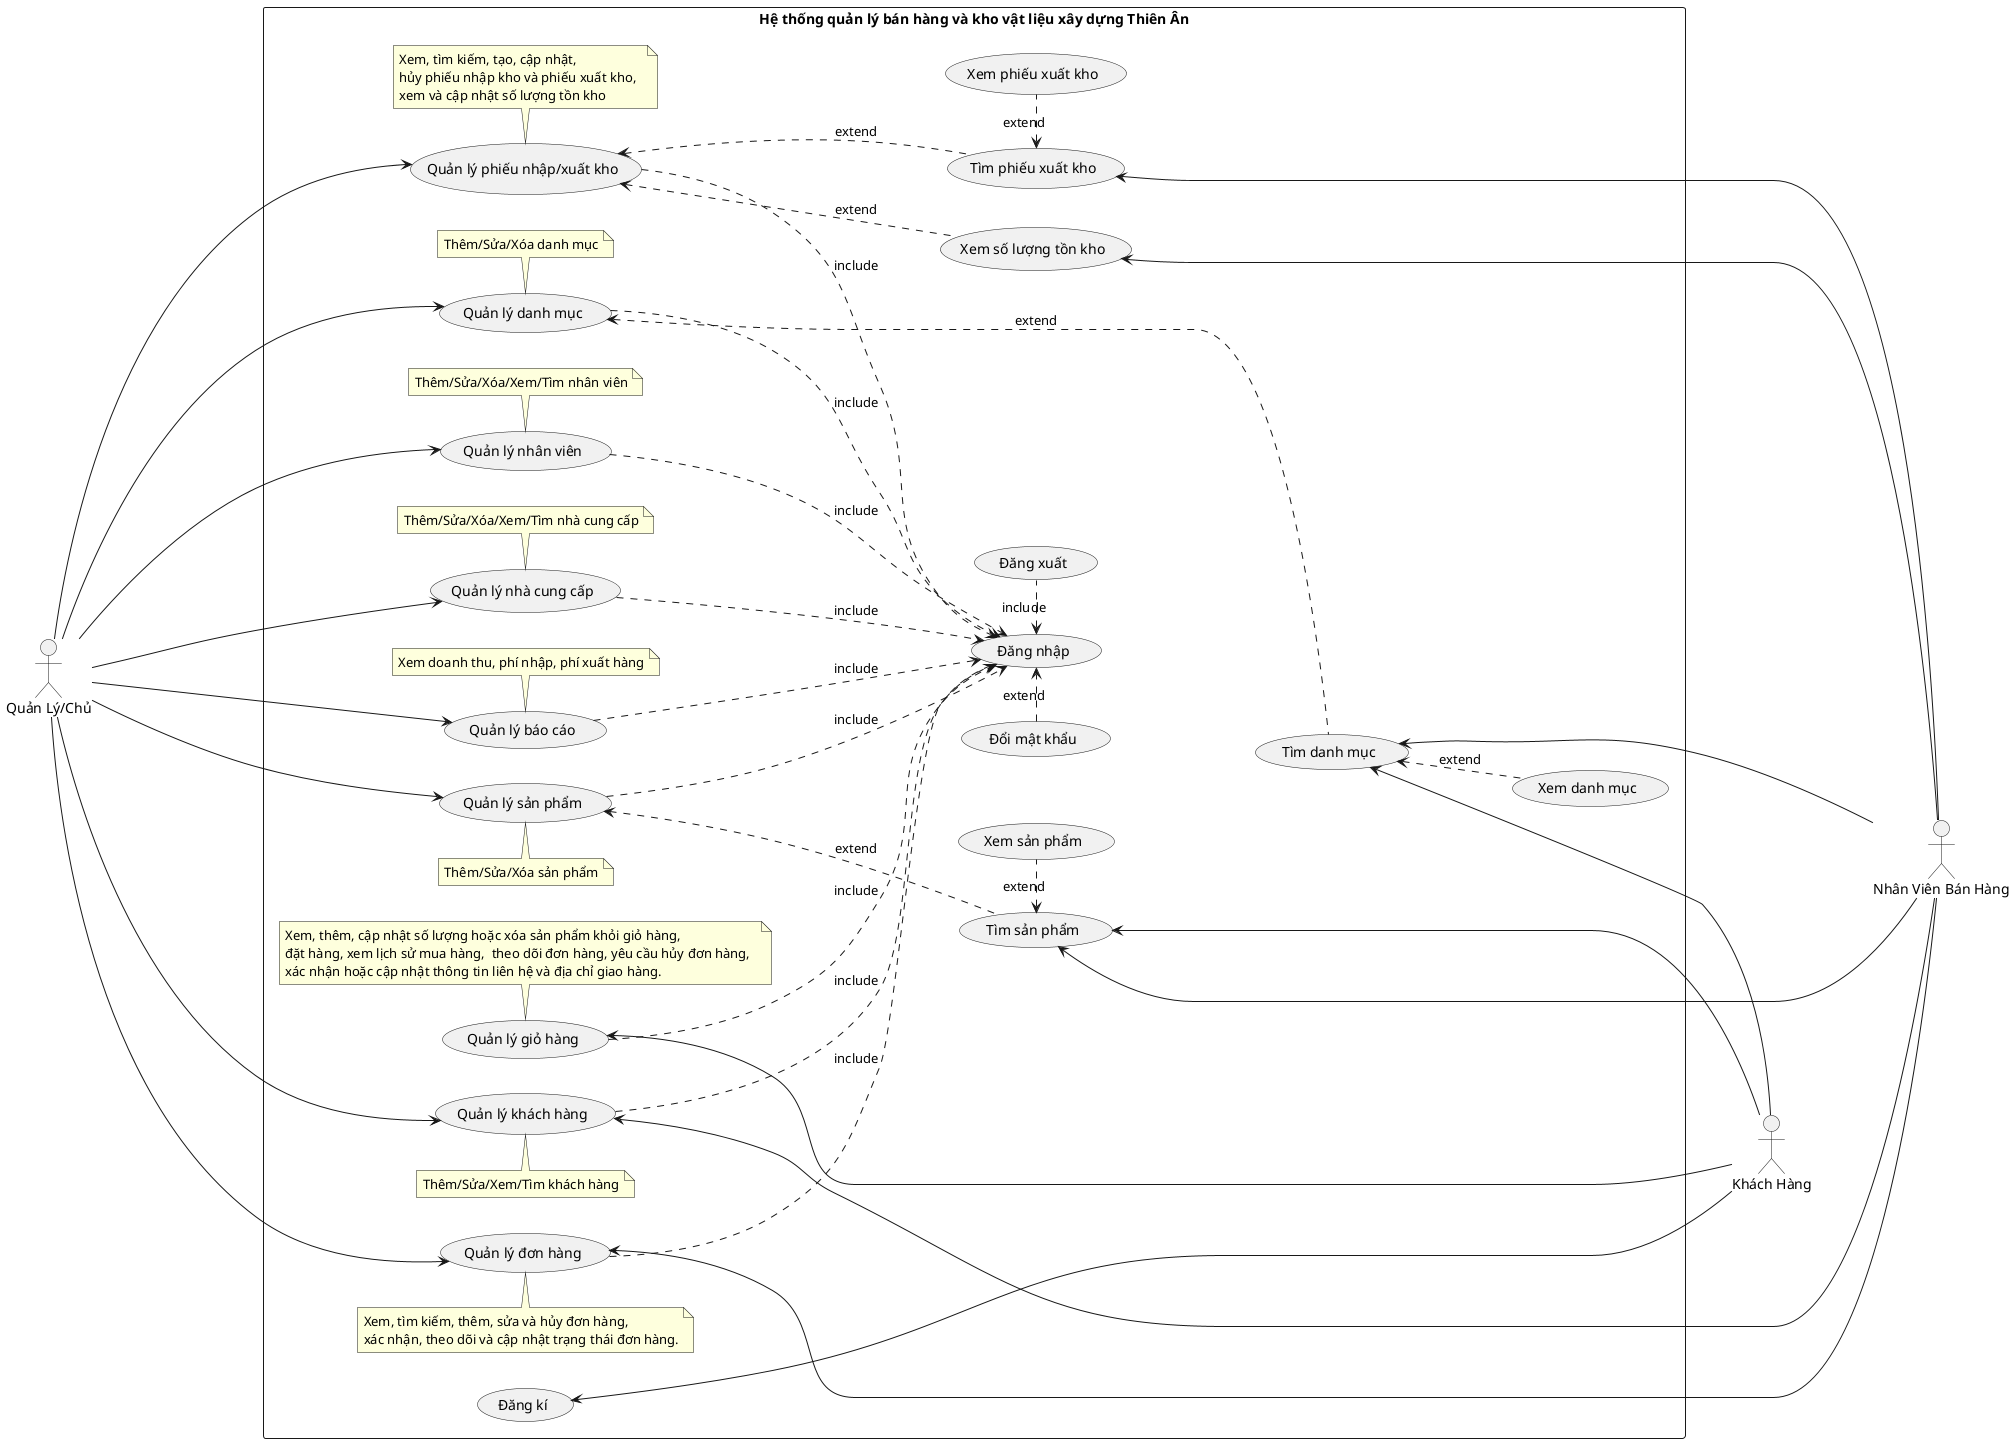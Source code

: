 @startuml SinooUC

skinparam shadowing false
left to right direction

actor "Khách Hàng" as KH
actor "Quản Lý/Chủ" as NVQL
actor "Nhân Viên Bán Hàng" as NVBH

rectangle "Hệ thống quản lý bán hàng và kho vật liệu xây dựng Thiên Ân" {

'>>>>>>>>>>>>>>> Khai báo >>>>>>>>>>>>>>>
'Danh mục sp
Usecase QLDMSP as "Quản lý danh mục"
note bottom of QLDMSP: Thêm/Sửa/Xóa danh mục
(Xem danh mục) as XEM_DMSP
(Tìm danh mục) as TIM_DMSP
 TIM_DMSP <.. XEM_DMSP: extend

'Kho hàng
Usecase QLKHO as "Quản lý phiếu nhập/xuất kho"
note bottom of QLKHO : Xem, tìm kiếm, tạo, cập nhật,  \nhủy phiếu nhập kho và phiếu xuất kho,  \nxem và cập nhật số lượng tồn kho 
(Xem số lượng tồn kho) as XEM_HANG
(Xem phiếu xuất kho) as XEM_PXK
(Tìm phiếu xuất kho) as TIM_PXK
TIM_PXK <. XEM_PXK: extend

'Nhân viên
Usecase QLNV as "Quản lý nhân viên"
note bottom of QLNV: Thêm/Sửa/Xóa/Xem/Tìm nhân viên

'Nhà cung cấp
Usecase QLNCC as "Quản lý nhà cung cấp"
note bottom of QLNCC: Thêm/Sửa/Xóa/Xem/Tìm nhà cung cấp
' (Tìm nhà cung cấp) as TIM_NCC

'Báo cáo
(Quản lý báo cáo) as QLBC
note bottom of QLBC: Xem doanh thu, phí nhập, phí xuất hàng

'Khách hàng
(Quản lý khách hàng) as QLKH
note top of QLKH: Thêm/Sửa/Xem/Tìm khách hàng

'Đơn hàng
Usecase QLDH as "Quản lý đơn hàng"
note top of QLDH: Xem, tìm kiếm, thêm, sửa và hủy đơn hàng,  \nxác nhận, theo dõi và cập nhật trạng thái đơn hàng.
' (Tìm đơn) as TIM_DH
' (Xem đơn) as XEM_DH

'Sản phẩm
Usecase QLSP as "Quản lý sản phẩm"
note top of QLSP: Thêm/Sửa/Xóa sản phẩm
(Xem sản phẩm) as XEM_SP
(Tìm sản phẩm) as TIM_SP
 TIM_SP <. XEM_SP: extend

'Giỏ hàng
Usecase QLGH as "Quản lý giỏ hàng"
note bottom of QLGH: Xem, thêm, cập nhật số lượng hoặc xóa sản phẩm khỏi giỏ hàng,  \nđặt hàng, xem lịch sử mua hàng,  theo dõi đơn hàng, yêu cầu hủy đơn hàng,  \nxác nhận hoặc cập nhật thông tin liên hệ và địa chỉ giao hàng.
' (Xem giỏ hàng) as XEM_GH
'   XEM_GH .>  QLGH: extend


'Đăng nhập, đăng xuất
(Đăng xuất) as Logout
(Đăng nhập) as Login
(Đăng kí) as SignUp
(Đổi mật khẩu) as ChangePass

Login  <.  Logout: include
ChangePass .> Login : extend

'>>>>>>>>>>>>>>> Gán đối tượng >>>>>>>>>>>>>>
QLDMSP ...> Login : include
QLBC ...> Login : include
QLDH ...> Login : include
QLGH ...> Login : include
QLSP ...> Login : include
QLNCC ...> Login : include
QLKH ...> Login : include
QLNV ...> Login : include
QLKHO ...> Login : include

'----------- Nhân Viên Quản lý -----------
NVQL --> QLSP
NVQL ----> QLDMSP
NVQL --> QLKHO
NVQL --> QLNV
NVQL --> QLNCC
NVQL --> QLBC
NVQL --> QLKH 
NVQL --> QLDH 

'Tài khoản
' NVQL ---> Login

'Sản phẩm
QLSP <... TIM_SP: extend

'Danh mục sp
QLDMSP <..... TIM_DMSP: extend

'Kho hàng
QLKHO <... XEM_HANG: extend
QLKHO <... TIM_PXK: extend

'Nhân viên

'Nhà cung cấp
' QLNCC <.. TIM_NCC: extend

'Báo cáo

'Khách hàng

'Đơn hàng


'----------- Nhân Viên Bán Hàng -----------
QLDH <- NVBH
QLKH <-- NVBH

'Tài khoản
' Login <--- NVBH

'Kho
XEM_HANG <--- NVBH

'Danh mục
TIM_DMSP <---- NVBH

'Kho hàng
TIM_PXK <--- NVBH

'Sản phẩm
TIM_SP <-- NVBH

'----------- Khách Hàng -----------
QLGH <--- KH

'Tài khoản
SignUp <- KH
' Login <-- KH

'Giỏ hàng
' XEM_GH <-- KH

'Sản phẩm
TIM_SP <---- KH

'Danh mục
TIM_DMSP <--- KH

}

@enduml
